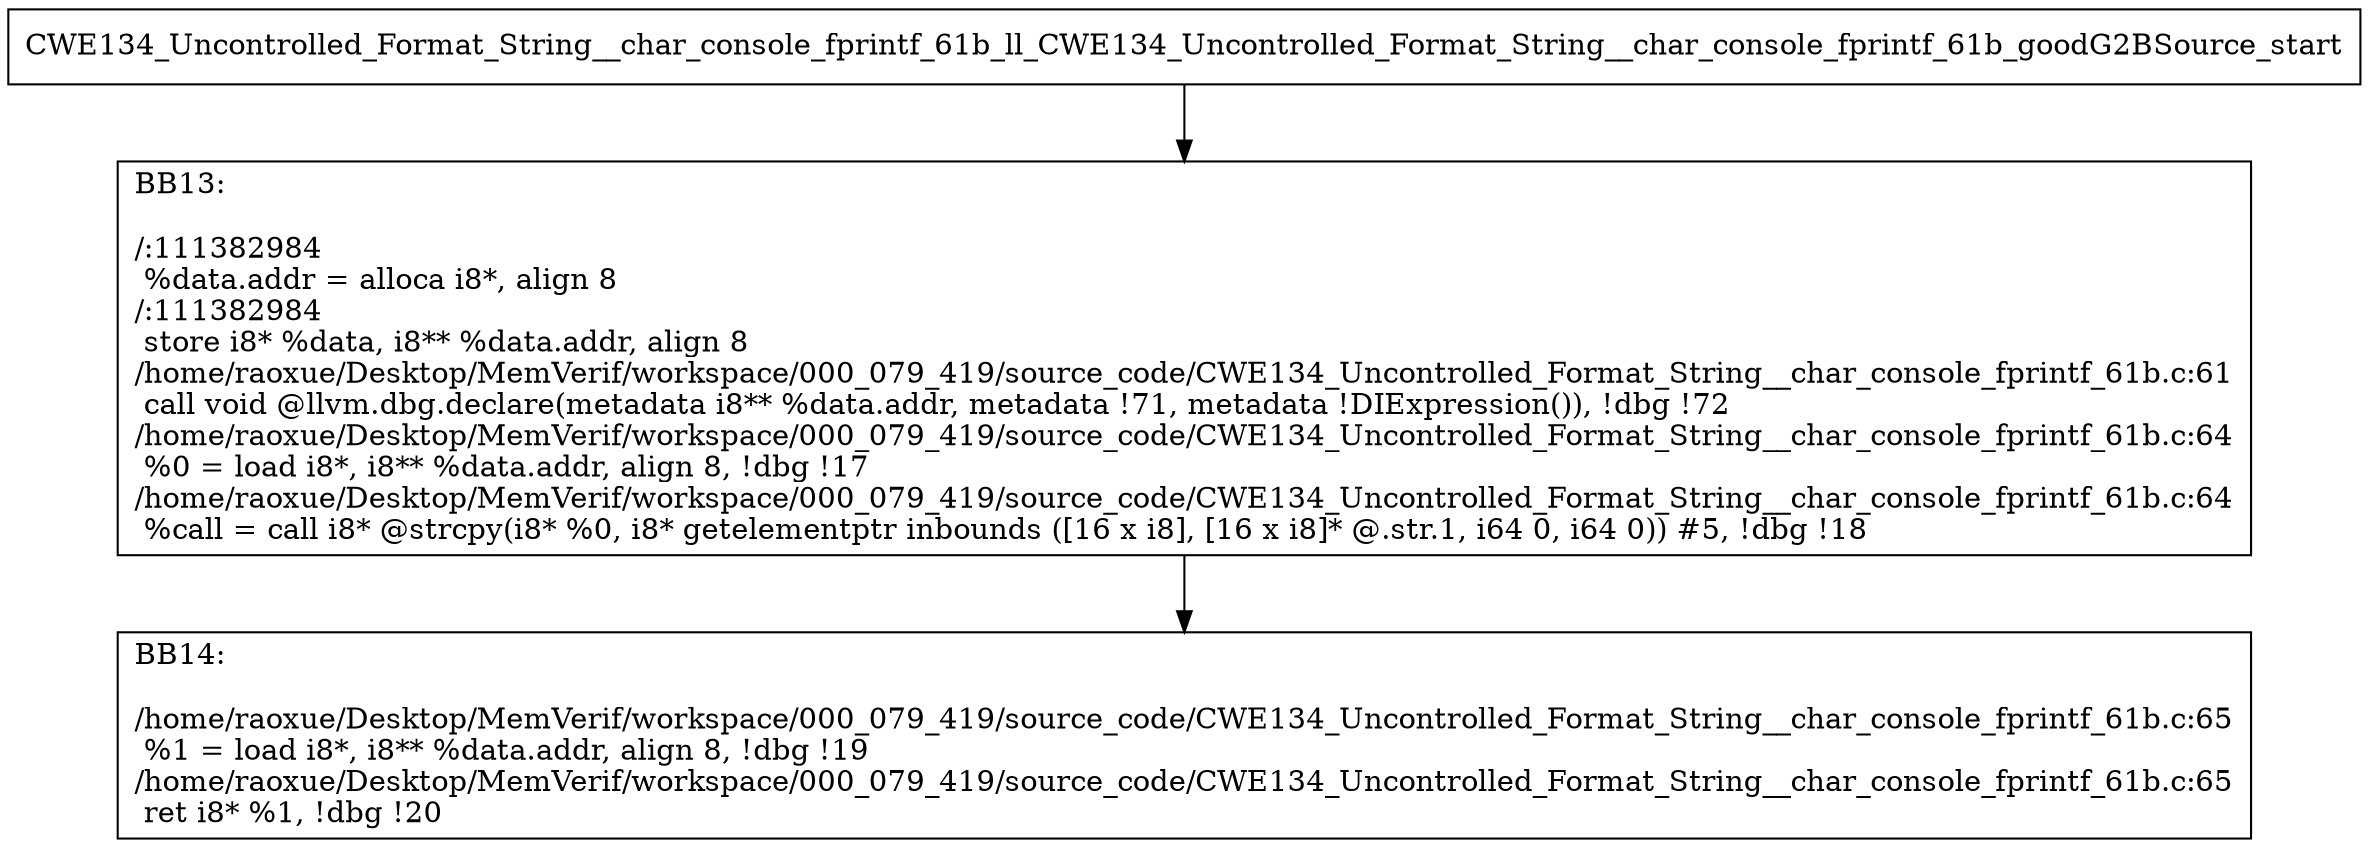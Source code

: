 digraph "CFG for'CWE134_Uncontrolled_Format_String__char_console_fprintf_61b_ll_CWE134_Uncontrolled_Format_String__char_console_fprintf_61b_goodG2BSource' function" {
	BBCWE134_Uncontrolled_Format_String__char_console_fprintf_61b_ll_CWE134_Uncontrolled_Format_String__char_console_fprintf_61b_goodG2BSource_start[shape=record,label="{CWE134_Uncontrolled_Format_String__char_console_fprintf_61b_ll_CWE134_Uncontrolled_Format_String__char_console_fprintf_61b_goodG2BSource_start}"];
	BBCWE134_Uncontrolled_Format_String__char_console_fprintf_61b_ll_CWE134_Uncontrolled_Format_String__char_console_fprintf_61b_goodG2BSource_start-> CWE134_Uncontrolled_Format_String__char_console_fprintf_61b_ll_CWE134_Uncontrolled_Format_String__char_console_fprintf_61b_goodG2BSourceBB13;
	CWE134_Uncontrolled_Format_String__char_console_fprintf_61b_ll_CWE134_Uncontrolled_Format_String__char_console_fprintf_61b_goodG2BSourceBB13 [shape=record, label="{BB13:\l\l/:111382984\l
  %data.addr = alloca i8*, align 8\l
/:111382984\l
  store i8* %data, i8** %data.addr, align 8\l
/home/raoxue/Desktop/MemVerif/workspace/000_079_419/source_code/CWE134_Uncontrolled_Format_String__char_console_fprintf_61b.c:61\l
  call void @llvm.dbg.declare(metadata i8** %data.addr, metadata !71, metadata !DIExpression()), !dbg !72\l
/home/raoxue/Desktop/MemVerif/workspace/000_079_419/source_code/CWE134_Uncontrolled_Format_String__char_console_fprintf_61b.c:64\l
  %0 = load i8*, i8** %data.addr, align 8, !dbg !17\l
/home/raoxue/Desktop/MemVerif/workspace/000_079_419/source_code/CWE134_Uncontrolled_Format_String__char_console_fprintf_61b.c:64\l
  %call = call i8* @strcpy(i8* %0, i8* getelementptr inbounds ([16 x i8], [16 x i8]* @.str.1, i64 0, i64 0)) #5, !dbg !18\l
}"];
	CWE134_Uncontrolled_Format_String__char_console_fprintf_61b_ll_CWE134_Uncontrolled_Format_String__char_console_fprintf_61b_goodG2BSourceBB13-> CWE134_Uncontrolled_Format_String__char_console_fprintf_61b_ll_CWE134_Uncontrolled_Format_String__char_console_fprintf_61b_goodG2BSourceBB14;
	CWE134_Uncontrolled_Format_String__char_console_fprintf_61b_ll_CWE134_Uncontrolled_Format_String__char_console_fprintf_61b_goodG2BSourceBB14 [shape=record, label="{BB14:\l\l/home/raoxue/Desktop/MemVerif/workspace/000_079_419/source_code/CWE134_Uncontrolled_Format_String__char_console_fprintf_61b.c:65\l
  %1 = load i8*, i8** %data.addr, align 8, !dbg !19\l
/home/raoxue/Desktop/MemVerif/workspace/000_079_419/source_code/CWE134_Uncontrolled_Format_String__char_console_fprintf_61b.c:65\l
  ret i8* %1, !dbg !20\l
}"];
}
